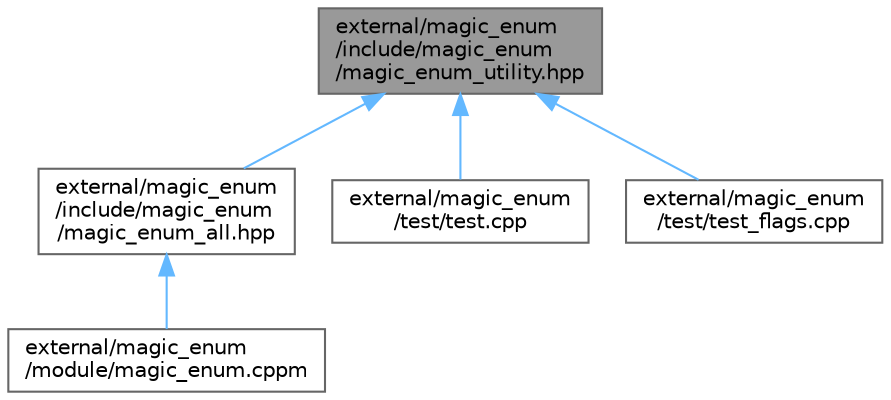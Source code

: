 digraph "external/magic_enum/include/magic_enum/magic_enum_utility.hpp"
{
 // LATEX_PDF_SIZE
  bgcolor="transparent";
  edge [fontname=Helvetica,fontsize=10,labelfontname=Helvetica,labelfontsize=10];
  node [fontname=Helvetica,fontsize=10,shape=box,height=0.2,width=0.4];
  Node1 [id="Node000001",label="external/magic_enum\l/include/magic_enum\l/magic_enum_utility.hpp",height=0.2,width=0.4,color="gray40", fillcolor="grey60", style="filled", fontcolor="black",tooltip=" "];
  Node1 -> Node2 [id="edge1_Node000001_Node000002",dir="back",color="steelblue1",style="solid",tooltip=" "];
  Node2 [id="Node000002",label="external/magic_enum\l/include/magic_enum\l/magic_enum_all.hpp",height=0.2,width=0.4,color="grey40", fillcolor="white", style="filled",URL="$magic__enum__all_8hpp.html",tooltip=" "];
  Node2 -> Node3 [id="edge2_Node000002_Node000003",dir="back",color="steelblue1",style="solid",tooltip=" "];
  Node3 [id="Node000003",label="external/magic_enum\l/module/magic_enum.cppm",height=0.2,width=0.4,color="grey40", fillcolor="white", style="filled",URL="$magic__enum_8cppm.html",tooltip=" "];
  Node1 -> Node4 [id="edge3_Node000001_Node000004",dir="back",color="steelblue1",style="solid",tooltip=" "];
  Node4 [id="Node000004",label="external/magic_enum\l/test/test.cpp",height=0.2,width=0.4,color="grey40", fillcolor="white", style="filled",URL="$test_8cpp.html",tooltip=" "];
  Node1 -> Node5 [id="edge4_Node000001_Node000005",dir="back",color="steelblue1",style="solid",tooltip=" "];
  Node5 [id="Node000005",label="external/magic_enum\l/test/test_flags.cpp",height=0.2,width=0.4,color="grey40", fillcolor="white", style="filled",URL="$test__flags_8cpp.html",tooltip=" "];
}
